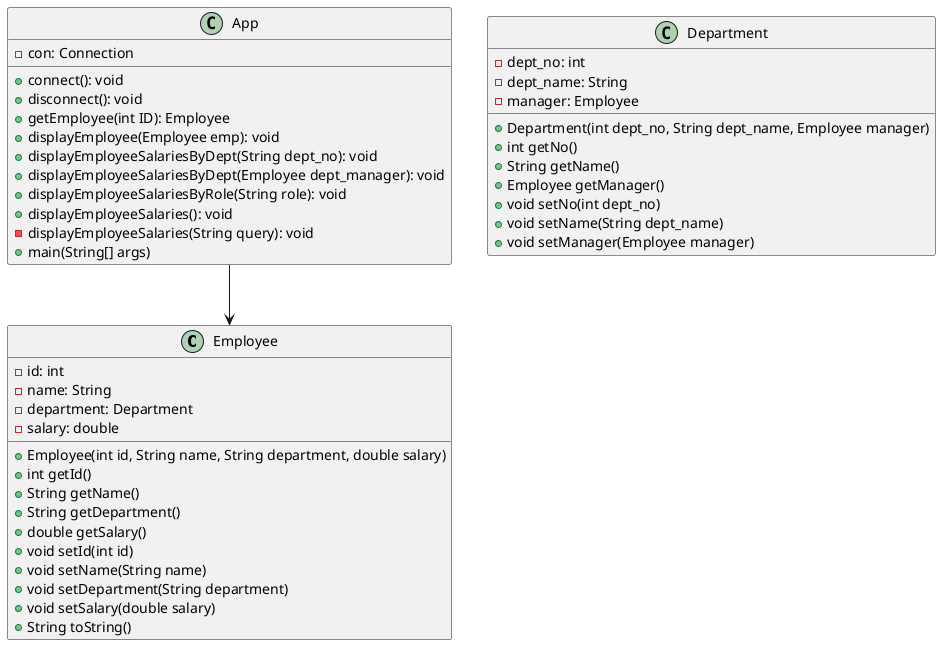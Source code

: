 @startuml
'https://plantuml.com/class-diagram
class Employee {
    -id: int
    -name: String
    -department: Department
    -salary: double
    +Employee(int id, String name, String department, double salary)
    +int getId()
    +String getName()
    +String getDepartment()
    +double getSalary()
    +void setId(int id)
    +void setName(String name)
    +void setDepartment(String department)
    +void setSalary(double salary)
    +String toString()
}
class App {
    -con: Connection

    +connect(): void
    +disconnect(): void
    +getEmployee(int ID): Employee
    +displayEmployee(Employee emp): void
    +displayEmployeeSalariesByDept(String dept_no): void
    +displayEmployeeSalariesByDept(Employee dept_manager): void
    +displayEmployeeSalariesByRole(String role): void
    +displayEmployeeSalaries(): void
    -displayEmployeeSalaries(String query): void
    +main(String[] args)
}

class Department {
    -dept_no: int
    -dept_name: String
    -manager: Employee

    +Department(int dept_no, String dept_name, Employee manager)
    +int getNo()
    +String getName()
    +Employee getManager()
    +void setNo(int dept_no)
    +void setName(String dept_name)
    +void setManager(Employee manager)
}

App --> Employee

@enduml